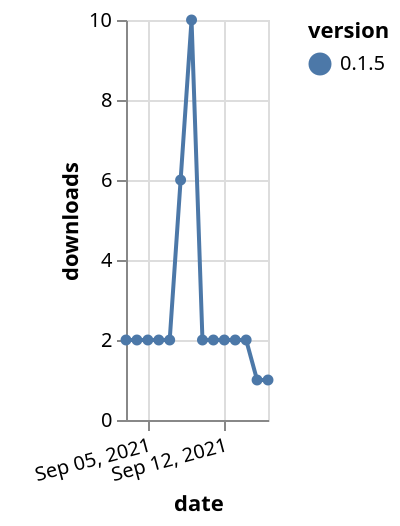 {"$schema": "https://vega.github.io/schema/vega-lite/v5.json", "description": "A simple bar chart with embedded data.", "data": {"values": [{"date": "2021-09-03", "total": 741, "delta": 2, "version": "0.1.5"}, {"date": "2021-09-04", "total": 743, "delta": 2, "version": "0.1.5"}, {"date": "2021-09-05", "total": 745, "delta": 2, "version": "0.1.5"}, {"date": "2021-09-06", "total": 747, "delta": 2, "version": "0.1.5"}, {"date": "2021-09-07", "total": 749, "delta": 2, "version": "0.1.5"}, {"date": "2021-09-08", "total": 755, "delta": 6, "version": "0.1.5"}, {"date": "2021-09-09", "total": 765, "delta": 10, "version": "0.1.5"}, {"date": "2021-09-10", "total": 767, "delta": 2, "version": "0.1.5"}, {"date": "2021-09-11", "total": 769, "delta": 2, "version": "0.1.5"}, {"date": "2021-09-12", "total": 771, "delta": 2, "version": "0.1.5"}, {"date": "2021-09-13", "total": 773, "delta": 2, "version": "0.1.5"}, {"date": "2021-09-14", "total": 775, "delta": 2, "version": "0.1.5"}, {"date": "2021-09-15", "total": 776, "delta": 1, "version": "0.1.5"}, {"date": "2021-09-16", "total": 777, "delta": 1, "version": "0.1.5"}]}, "width": "container", "mark": {"type": "line", "point": {"filled": true}}, "encoding": {"x": {"field": "date", "type": "temporal", "timeUnit": "yearmonthdate", "title": "date", "axis": {"labelAngle": -15}}, "y": {"field": "delta", "type": "quantitative", "title": "downloads"}, "color": {"field": "version", "type": "nominal"}, "tooltip": {"field": "delta"}}}